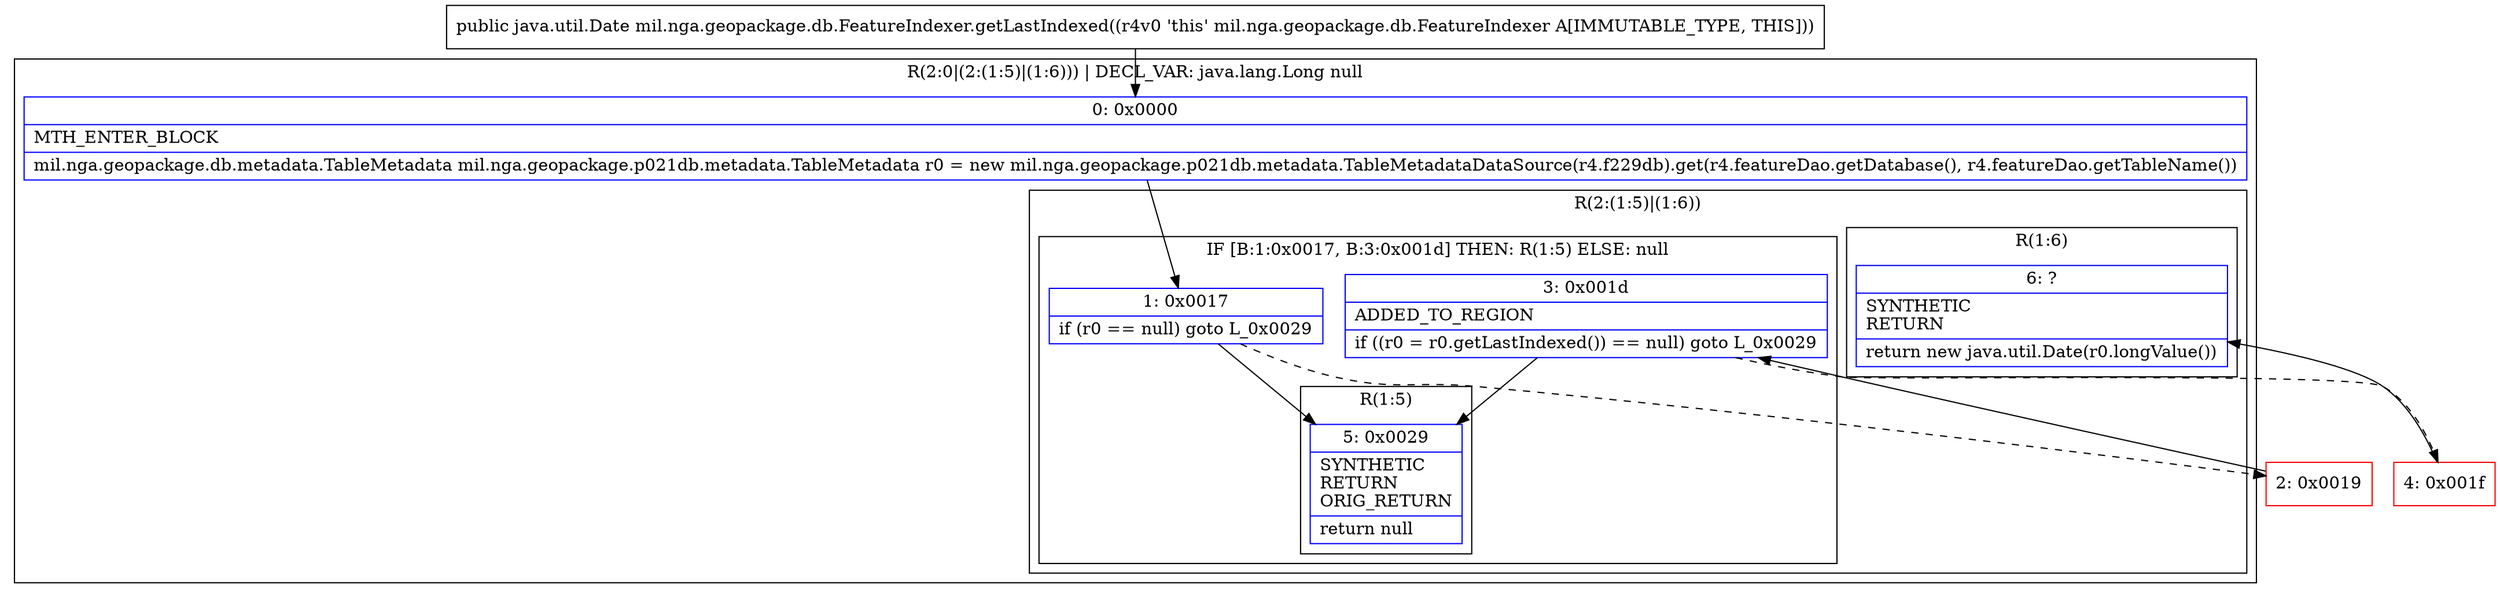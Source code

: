 digraph "CFG formil.nga.geopackage.db.FeatureIndexer.getLastIndexed()Ljava\/util\/Date;" {
subgraph cluster_Region_1374155042 {
label = "R(2:0|(2:(1:5)|(1:6))) | DECL_VAR: java.lang.Long null\l";
node [shape=record,color=blue];
Node_0 [shape=record,label="{0\:\ 0x0000|MTH_ENTER_BLOCK\l|mil.nga.geopackage.db.metadata.TableMetadata mil.nga.geopackage.p021db.metadata.TableMetadata r0 = new mil.nga.geopackage.p021db.metadata.TableMetadataDataSource(r4.f229db).get(r4.featureDao.getDatabase(), r4.featureDao.getTableName())\l}"];
subgraph cluster_Region_1863058704 {
label = "R(2:(1:5)|(1:6))";
node [shape=record,color=blue];
subgraph cluster_IfRegion_1449317857 {
label = "IF [B:1:0x0017, B:3:0x001d] THEN: R(1:5) ELSE: null";
node [shape=record,color=blue];
Node_1 [shape=record,label="{1\:\ 0x0017|if (r0 == null) goto L_0x0029\l}"];
Node_3 [shape=record,label="{3\:\ 0x001d|ADDED_TO_REGION\l|if ((r0 = r0.getLastIndexed()) == null) goto L_0x0029\l}"];
subgraph cluster_Region_1703684326 {
label = "R(1:5)";
node [shape=record,color=blue];
Node_5 [shape=record,label="{5\:\ 0x0029|SYNTHETIC\lRETURN\lORIG_RETURN\l|return null\l}"];
}
}
subgraph cluster_Region_1037002030 {
label = "R(1:6)";
node [shape=record,color=blue];
Node_6 [shape=record,label="{6\:\ ?|SYNTHETIC\lRETURN\l|return new java.util.Date(r0.longValue())\l}"];
}
}
}
Node_2 [shape=record,color=red,label="{2\:\ 0x0019}"];
Node_4 [shape=record,color=red,label="{4\:\ 0x001f}"];
MethodNode[shape=record,label="{public java.util.Date mil.nga.geopackage.db.FeatureIndexer.getLastIndexed((r4v0 'this' mil.nga.geopackage.db.FeatureIndexer A[IMMUTABLE_TYPE, THIS])) }"];
MethodNode -> Node_0;
Node_0 -> Node_1;
Node_1 -> Node_2[style=dashed];
Node_1 -> Node_5;
Node_3 -> Node_4[style=dashed];
Node_3 -> Node_5;
Node_2 -> Node_3;
Node_4 -> Node_6;
}

